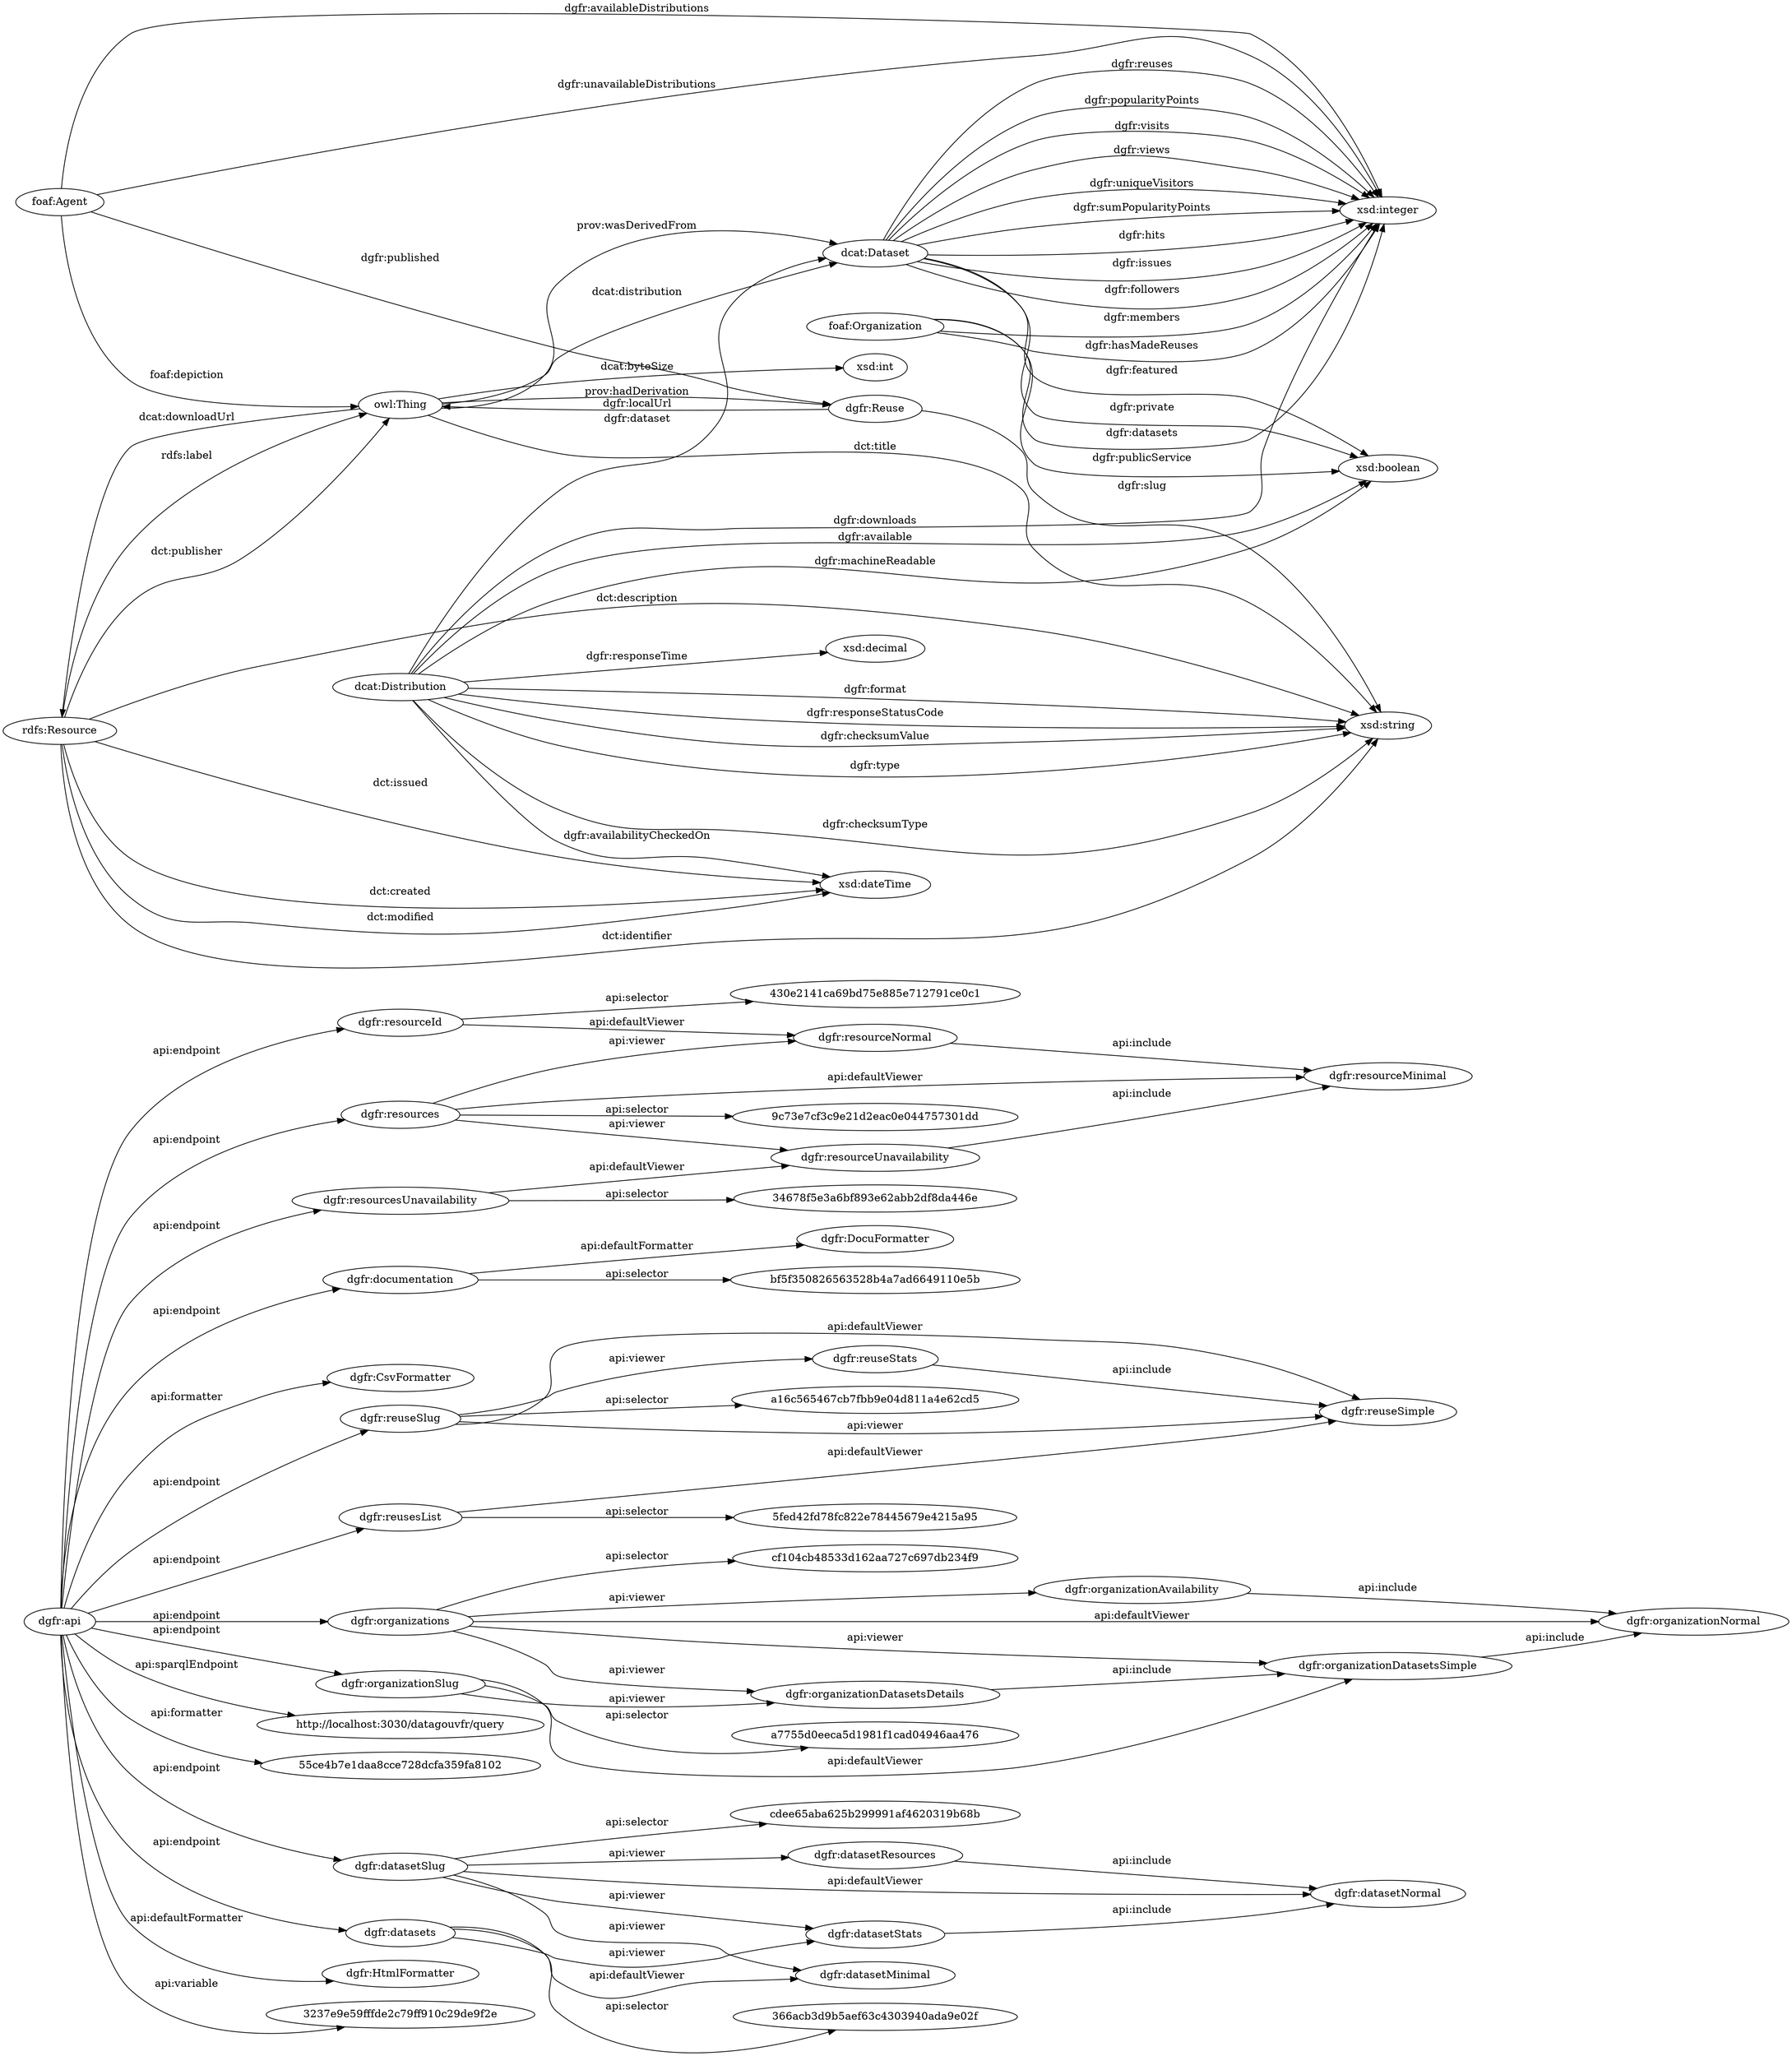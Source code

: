 digraph ar2dtool_diagram { 
rankdir=LR;
size="1501"
	"dgfr:resourceNormal" -> "dgfr:resourceMinimal" [ label = "api:include" ];
	"dgfr:resourceUnavailability" -> "dgfr:resourceMinimal" [ label = "api:include" ];
	"dgfr:resourceId" -> "dgfr:resourceNormal" [ label = "api:defaultViewer" ];
	"dgfr:resourceId" -> "430e2141ca69bd75e885e712791ce0c1" [ label = "api:selector" ];
	"dgfr:reuseStats" -> "dgfr:reuseSimple" [ label = "api:include" ];
	"dgfr:documentation" -> "bf5f350826563528b4a7ad6649110e5b" [ label = "api:selector" ];
	"dgfr:documentation" -> "dgfr:DocuFormatter" [ label = "api:defaultFormatter" ];
	"dgfr:datasetStats" -> "dgfr:datasetNormal" [ label = "api:include" ];
	"dgfr:datasetResources" -> "dgfr:datasetNormal" [ label = "api:include" ];
	"dgfr:organizationAvailability" -> "dgfr:organizationNormal" [ label = "api:include" ];
	"dgfr:api" -> "dgfr:resourcesUnavailability" [ label = "api:endpoint" ];
	"dgfr:api" -> "dgfr:CsvFormatter" [ label = "api:formatter" ];
	"dgfr:api" -> "dgfr:reusesList" [ label = "api:endpoint" ];
	"dgfr:api" -> "dgfr:organizationSlug" [ label = "api:endpoint" ];
	"dgfr:api" -> "dgfr:resourceId" [ label = "api:endpoint" ];
	"dgfr:api" -> "http://localhost:3030/datagouvfr/query" [ label = "api:sparqlEndpoint" ];
	"dgfr:api" -> "55ce4b7e1daa8cce728dcfa359fa8102" [ label = "api:formatter" ];
	"dgfr:api" -> "dgfr:datasetSlug" [ label = "api:endpoint" ];
	"dgfr:api" -> "dgfr:HtmlFormatter" [ label = "api:defaultFormatter" ];
	"dgfr:api" -> "dgfr:documentation" [ label = "api:endpoint" ];
	"dgfr:api" -> "dgfr:datasets" [ label = "api:endpoint" ];
	"dgfr:api" -> "3237e9e59fffde2c79ff910c29de9f2e" [ label = "api:variable" ];
	"dgfr:api" -> "dgfr:reuseSlug" [ label = "api:endpoint" ];
	"dgfr:api" -> "dgfr:organizations" [ label = "api:endpoint" ];
	"dgfr:api" -> "dgfr:resources" [ label = "api:endpoint" ];
	"dgfr:datasetSlug" -> "cdee65aba625b299991af4620319b68b" [ label = "api:selector" ];
	"dgfr:datasetSlug" -> "dgfr:datasetMinimal" [ label = "api:viewer" ];
	"dgfr:datasetSlug" -> "dgfr:datasetStats" [ label = "api:viewer" ];
	"dgfr:datasetSlug" -> "dgfr:datasetResources" [ label = "api:viewer" ];
	"dgfr:datasetSlug" -> "dgfr:datasetNormal" [ label = "api:defaultViewer" ];
	"dgfr:resourcesUnavailability" -> "dgfr:resourceUnavailability" [ label = "api:defaultViewer" ];
	"dgfr:resourcesUnavailability" -> "34678f5e3a6bf893e62abb2df8da446e" [ label = "api:selector" ];
	"dgfr:reuseSlug" -> "a16c565467cb7fbb9e04d811a4e62cd5" [ label = "api:selector" ];
	"dgfr:reuseSlug" -> "dgfr:reuseStats" [ label = "api:viewer" ];
	"dgfr:reuseSlug" -> "dgfr:reuseSimple" [ label = "api:viewer" ];
	"dgfr:reuseSlug" -> "dgfr:reuseSimple" [ label = "api:defaultViewer" ];
	"dgfr:organizations" -> "dgfr:organizationAvailability" [ label = "api:viewer" ];
	"dgfr:organizations" -> "dgfr:organizationDatasetsDetails" [ label = "api:viewer" ];
	"dgfr:organizations" -> "dgfr:organizationDatasetsSimple" [ label = "api:viewer" ];
	"dgfr:organizations" -> "dgfr:organizationNormal" [ label = "api:defaultViewer" ];
	"dgfr:organizations" -> "cf104cb48533d162aa727c697db234f9" [ label = "api:selector" ];
	"dgfr:organizationDatasetsDetails" -> "dgfr:organizationDatasetsSimple" [ label = "api:include" ];
	"dgfr:datasets" -> "366acb3d9b5aef63c4303940ada9e02f" [ label = "api:selector" ];
	"dgfr:datasets" -> "dgfr:datasetMinimal" [ label = "api:defaultViewer" ];
	"dgfr:datasets" -> "dgfr:datasetStats" [ label = "api:viewer" ];
	"dgfr:organizationDatasetsSimple" -> "dgfr:organizationNormal" [ label = "api:include" ];
	"dgfr:organizationSlug" -> "a7755d0eeca5d1981f1cad04946aa476" [ label = "api:selector" ];
	"dgfr:organizationSlug" -> "dgfr:organizationDatasetsDetails" [ label = "api:viewer" ];
	"dgfr:organizationSlug" -> "dgfr:organizationDatasetsSimple" [ label = "api:defaultViewer" ];
	"dgfr:resources" -> "dgfr:resourceMinimal" [ label = "api:defaultViewer" ];
	"dgfr:resources" -> "dgfr:resourceUnavailability" [ label = "api:viewer" ];
	"dgfr:resources" -> "dgfr:resourceNormal" [ label = "api:viewer" ];
	"dgfr:resources" -> "9c73e7cf3c9e21d2eac0e044757301dd" [ label = "api:selector" ];
	"dgfr:reusesList" -> "dgfr:reuseSimple" [ label = "api:defaultViewer" ];
	"dgfr:reusesList" -> "5fed42fd78fc822e78445679e4215a95" [ label = "api:selector" ];
	"dcat:Dataset" -> "xsd:integer" [ label = "dgfr:visits" ];
	"owl:Thing" -> "dcat:Dataset" [ label = "dcat:distribution" ];
	"owl:Thing" -> "dcat:Dataset" [ label = "prov:wasDerivedFrom" ];
	"foaf:Organization" -> "xsd:integer" [ label = "dgfr:datasets" ];
	"foaf:Agent" -> "owl:Thing" [ label = "foaf:depiction" ];
	"dcat:Distribution" -> "xsd:dateTime" [ label = "dgfr:availabilityCheckedOn" ];
	"dcat:Dataset" -> "xsd:integer" [ label = "dgfr:views" ];
	"dcat:Distribution" -> "xsd:string" [ label = "dgfr:format" ];
	"rdfs:Resource" -> "owl:Thing" [ label = "rdfs:label" ];
	"dcat:Distribution" -> "xsd:string" [ label = "dgfr:responseStatusCode" ];
	"foaf:Organization" -> "xsd:integer" [ label = "dgfr:members" ];
	"dgfr:Reuse" -> "xsd:string" [ label = "dgfr:slug" ];
	"dgfr:Reuse" -> "owl:Thing" [ label = "dgfr:localUrl" ];
	"rdfs:Resource" -> "xsd:dateTime" [ label = "dct:created" ];
	"foaf:Agent" -> "xsd:integer" [ label = "dgfr:availableDistributions" ];
	"dcat:Dataset" -> "xsd:integer" [ label = "dgfr:uniqueVisitors" ];
	"rdfs:Resource" -> "owl:Thing" [ label = "dct:publisher" ];
	"dcat:Distribution" -> "xsd:decimal" [ label = "dgfr:responseTime" ];
	"dcat:Dataset" -> "xsd:boolean" [ label = "dgfr:featured" ];
	"rdfs:Resource" -> "xsd:string" [ label = "dct:identifier" ];
	"dcat:Dataset" -> "xsd:integer" [ label = "dgfr:sumPopularityPoints" ];
	"foaf:Organization" -> "xsd:integer" [ label = "dgfr:hasMadeReuses" ];
	"dcat:Distribution" -> "xsd:string" [ label = "dgfr:checksumValue" ];
	"dcat:Dataset" -> "xsd:integer" [ label = "dgfr:hits" ];
	"dcat:Distribution" -> "xsd:boolean" [ label = "dgfr:available" ];
	"owl:Thing" -> "dgfr:Reuse" [ label = "prov:hadDerivation" ];
	"owl:Thing" -> "xsd:int" [ label = "dcat:byteSize" ];
	"rdfs:Resource" -> "xsd:dateTime" [ label = "dct:modified" ];
	"foaf:Agent" -> "dgfr:Reuse" [ label = "dgfr:published" ];
	"foaf:Organization" -> "xsd:boolean" [ label = "dgfr:publicService" ];
	"dcat:Dataset" -> "xsd:integer" [ label = "dgfr:issues" ];
	"rdfs:Resource" -> "xsd:dateTime" [ label = "dct:issued" ];
	"dcat:Dataset" -> "xsd:boolean" [ label = "dgfr:private" ];
	"rdfs:Resource" -> "xsd:string" [ label = "dct:description" ];
	"dcat:Distribution" -> "dcat:Dataset" [ label = "dgfr:dataset" ];
	"dcat:Distribution" -> "xsd:boolean" [ label = "dgfr:machineReadable" ];
	"owl:Thing" -> "xsd:string" [ label = "dct:title" ];
	"dcat:Dataset" -> "xsd:integer" [ label = "dgfr:followers" ];
	"dcat:Distribution" -> "xsd:string" [ label = "dgfr:checksumType" ];
	"dcat:Distribution" -> "xsd:string" [ label = "dgfr:type" ];
	"foaf:Agent" -> "xsd:integer" [ label = "dgfr:unavailableDistributions" ];
	"dcat:Dataset" -> "xsd:integer" [ label = "dgfr:reuses" ];
	"dcat:Dataset" -> "xsd:integer" [ label = "dgfr:popularityPoints" ];
	"dcat:Distribution" -> "xsd:integer" [ label = "dgfr:downloads" ];
	"owl:Thing" -> "rdfs:Resource" [ label = "dcat:downloadUrl" ];

}
